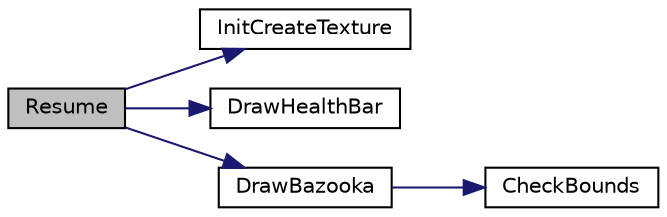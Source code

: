 digraph "Resume"
{
 // LATEX_PDF_SIZE
  edge [fontname="Helvetica",fontsize="10",labelfontname="Helvetica",labelfontsize="10"];
  node [fontname="Helvetica",fontsize="10",shape=record];
  rankdir="LR";
  Node106 [label="Resume",height=0.2,width=0.4,color="black", fillcolor="grey75", style="filled", fontcolor="black",tooltip="Function used for continuing game after pause (drawing last state on screen)"];
  Node106 -> Node107 [color="midnightblue",fontsize="10",style="solid",fontname="Helvetica"];
  Node107 [label="InitCreateTexture",height=0.2,width=0.4,color="black", fillcolor="white", style="filled",URL="$init_create_8c.html#a096213ed2cc5a753b21f157814a4ed01",tooltip="Creating and initializing of texture. 1 if isnt succesfull, 0 otherwise."];
  Node106 -> Node108 [color="midnightblue",fontsize="10",style="solid",fontname="Helvetica"];
  Node108 [label="DrawHealthBar",height=0.2,width=0.4,color="black", fillcolor="white", style="filled",URL="$game_mode_8c.html#aa03ca95eba496ae890313395477f6cb4",tooltip="Function used for drawing health bar."];
  Node106 -> Node109 [color="midnightblue",fontsize="10",style="solid",fontname="Helvetica"];
  Node109 [label="DrawBazooka",height=0.2,width=0.4,color="black", fillcolor="white", style="filled",URL="$_worm_8c.html#ac7de59f5b8359eb805d0d4aec0580b09",tooltip="Function used for drawing bazooka on screen by initializing it's parameters and uploading it's textur..."];
  Node109 -> Node110 [color="midnightblue",fontsize="10",style="solid",fontname="Helvetica"];
  Node110 [label="CheckBounds",height=0.2,width=0.4,color="black", fillcolor="white", style="filled",URL="$game_8c.html#a468e6bee1a546cf14c4729cd44d9597f",tooltip="Function used to check if an object has reached the end of terrain."];
}
